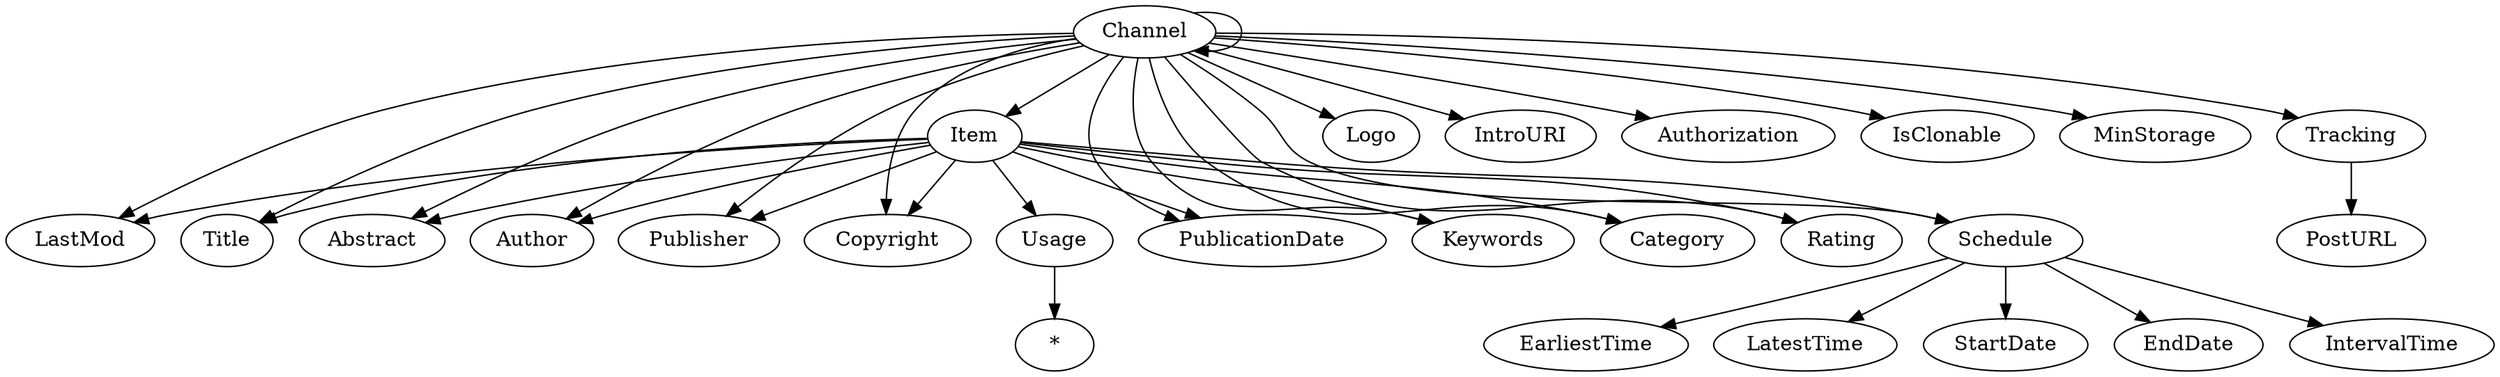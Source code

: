 


digraph Channel {


  "Channel" ;


  "LastMod" ;


  "Channel" -> "LastMod" ;


  "Logo" ;


  "Channel" -> "Logo" ;


  "Title" ;


  "Channel" -> "Title" ;


  "Abstract" ;


  "Channel" -> "Abstract" ;


  "Author" ;


  "Channel" -> "Author" ;


  "Publisher" ;


  "Channel" -> "Publisher" ;


  "Copyright" ;


  "Channel" -> "Copyright" ;


  "PublicationDate" ;


  "Channel" -> "PublicationDate" ;


  "Keywords" ;


  "Channel" -> "Keywords" ;


  "Category" ;


  "Channel" -> "Category" ;


  "Rating" ;


  "Channel" -> "Rating" ;


  "Channel" -> "Channel" ;


  "Item" ;


  "Item" -> "LastMod" ;


  "Item" -> "Title" ;


  "Item" -> "Abstract" ;


  "Item" -> "Author" ;


  "Item" -> "Publisher" ;


  "Item" -> "Copyright" ;


  "Item" -> "PublicationDate" ;


  "Item" -> "Keywords" ;


  "Item" -> "Category" ;


  "Item" -> "Rating" ;


  "Schedule" ;


  "StartDate" ;


  "Schedule" -> "StartDate" ;


  "EndDate" ;


  "Schedule" -> "EndDate" ;


  "IntervalTime" ;


  "Schedule" -> "IntervalTime" ;


  "EarliestTime" ;


  "Schedule" -> "EarliestTime" ;


  "LatestTime" ;


  "Schedule" -> "LatestTime" ;


  "Item" -> "Schedule" ;


  "Usage" ;


  "*" ;


  "Usage" -> "*" ;


  "Item" -> "Usage" ;


  "Channel" -> "Item" ;


  "Channel" -> "Schedule" ;


  "IntroURI" ;


  "Channel" -> "IntroURI" ;


  "Authorization" ;


  "Channel" -> "Authorization" ;


  "IsClonable" ;


  "Channel" -> "IsClonable" ;


  "MinStorage" ;


  "Channel" -> "MinStorage" ;


  "Tracking" ;


  "PostURL" ;


  "Tracking" -> "PostURL" ;


  "Channel" -> "Tracking" ;


 }


